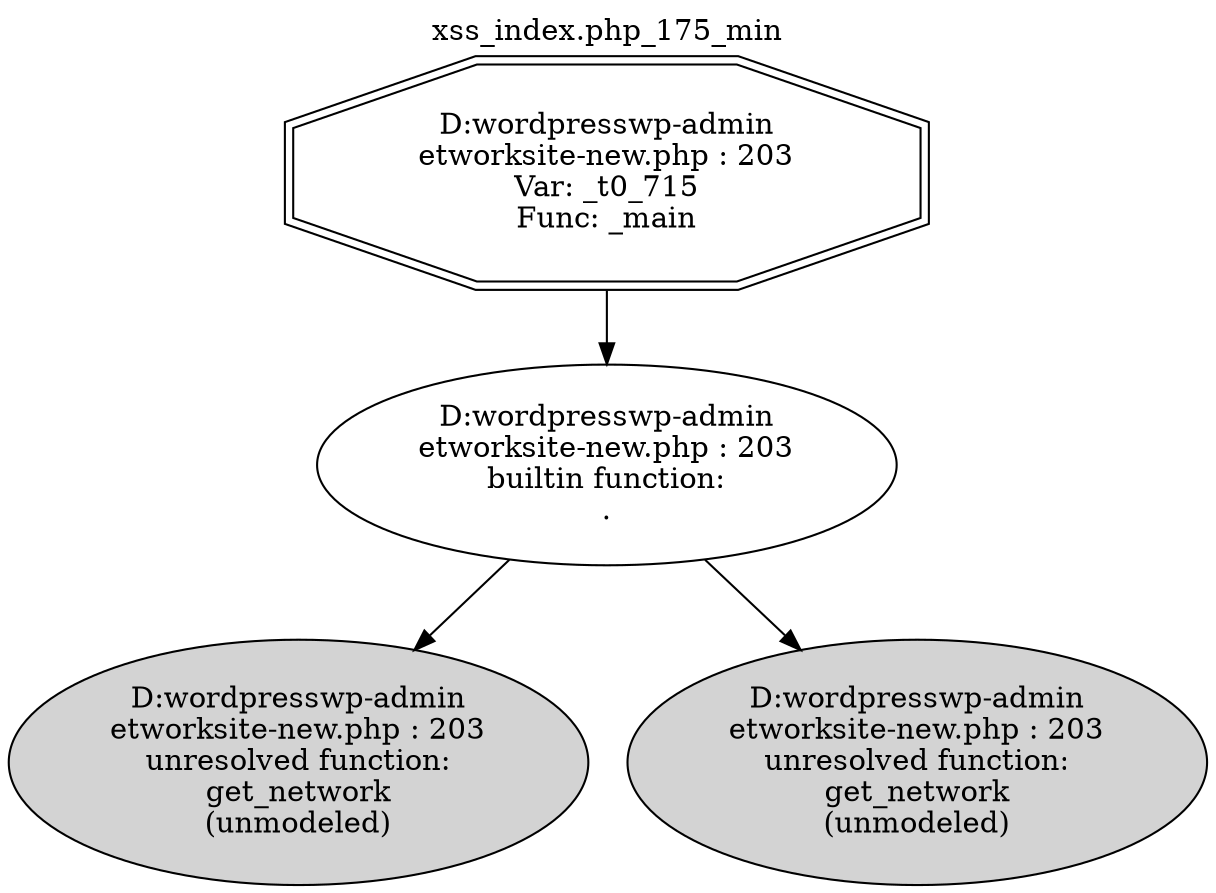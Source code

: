 digraph cfg {
  label="xss_index.php_175_min";
  labelloc=t;
  n1 [shape=doubleoctagon, label="D:\wordpress\wp-admin\network\site-new.php : 203\nVar: _t0_715\nFunc: _main\n"];
  n2 [shape=ellipse, label="D:\wordpress\wp-admin\network\site-new.php : 203\nbuiltin function:\n.\n"];
  n3 [shape=ellipse, label="D:\wordpress\wp-admin\network\site-new.php : 203\nunresolved function:\nget_network\n(unmodeled)\n",style=filled];
  n4 [shape=ellipse, label="D:\wordpress\wp-admin\network\site-new.php : 203\nunresolved function:\nget_network\n(unmodeled)\n",style=filled];
  n1 -> n2;
  n2 -> n3;
  n2 -> n4;
}
